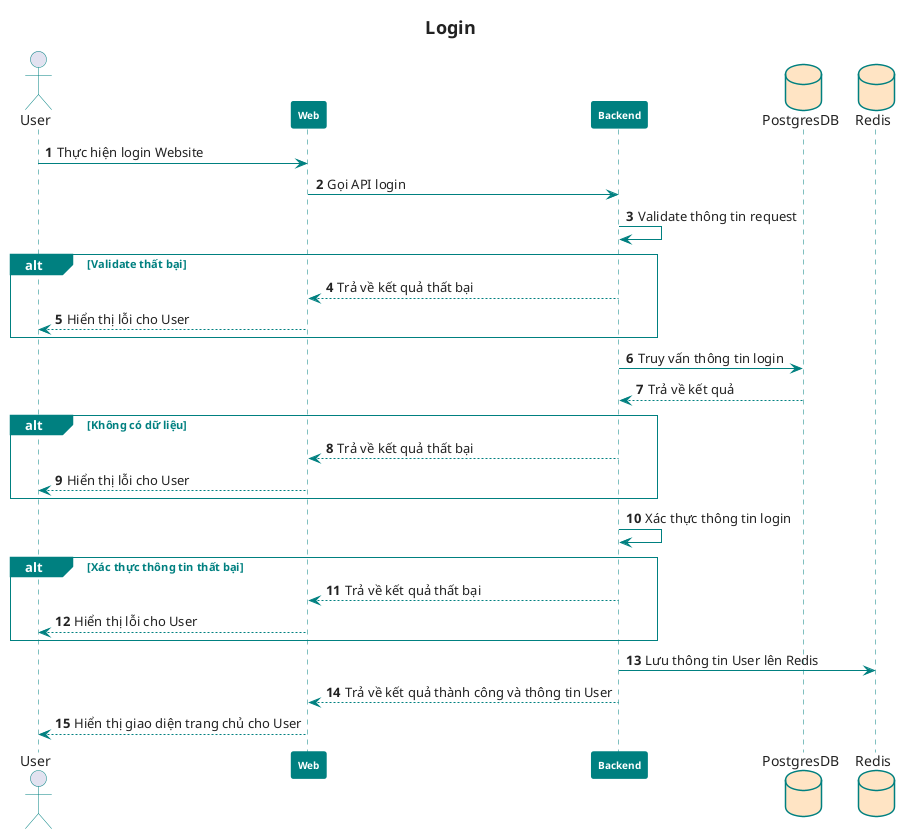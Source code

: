 @startuml

skinparam shadowing false
skinparam responseMessageBelowArrow false
skinparam DefaultFontColor #222
skinparam TitleFontSize 18
skinparam NoteBorderColor #teal
skinparam NoteBackgroundColor #powderblue
skinparam NoteFontColor #444
skinparam DatabaseBorderColor #teal
skinparam DatabaseBackgroundColor #bisque

skinparam sequence {
    ParticipantBorderThickness 1
    ParticipantBorderColor #teal
    ParticipantBackgroundColor #teal
    ParticipantFontColor #white
    ParticipantFontSize 10
    ParticipantFontStyle bold

LifeLineBorderColor #teal
LifeLineBackgroundColor #aliceblue

ArrowColor #teal
ActorBorderColor #teal

GroupBorderThickness 1
GroupBorderColor #teal
GroupHeaderFontColor #white
GroupBackgroundColor #teal
GroupFontColor #teal
}

autonumber

title Login
actor User
participant "Web" as WEB
participant "Backend" as BE
database PostgresDB
database Redis

User -> WEB: Thực hiện login Website
WEB -> BE: Gọi API login
BE -> BE: Validate thông tin request
alt Validate thất bại
BE --> WEB: Trả về kết quả thất bại
WEB --> User: Hiển thị lỗi cho User
end
BE -> PostgresDB: Truy vấn thông tin login
PostgresDB --> BE: Trả về kết quả
alt Không có dữ liệu
BE --> WEB: Trả về kết quả thất bại
WEB --> User: Hiển thị lỗi cho User
end

BE -> BE: Xác thực thông tin login
alt Xác thực thông tin thất bại
BE --> WEB: Trả về kết quả thất bại
WEB --> User: Hiển thị lỗi cho User
end

BE -> Redis: Lưu thông tin User lên Redis
BE --> WEB: Trả về kết quả thành công và thông tin User

WEB --> User: Hiển thị giao diện trang chủ cho User

@enduml